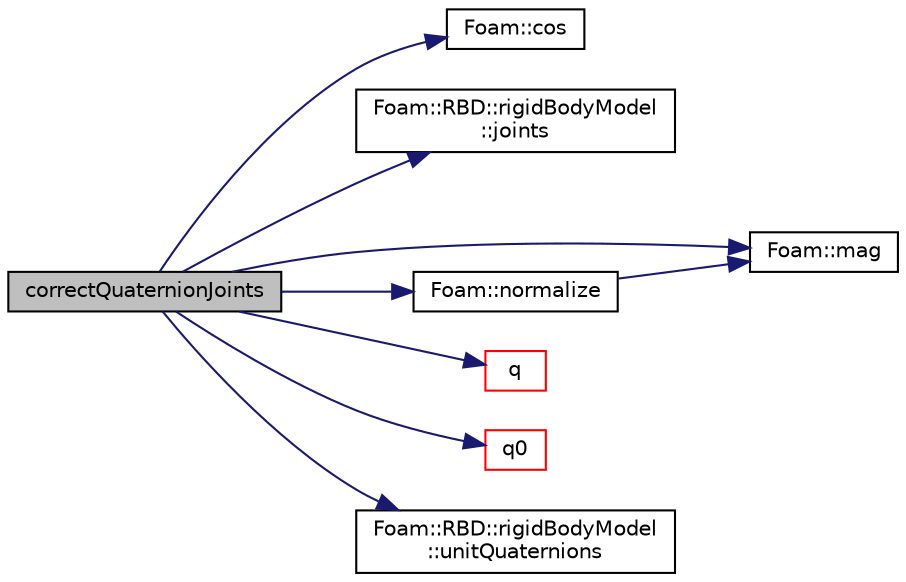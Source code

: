 digraph "correctQuaternionJoints"
{
  bgcolor="transparent";
  edge [fontname="Helvetica",fontsize="10",labelfontname="Helvetica",labelfontsize="10"];
  node [fontname="Helvetica",fontsize="10",shape=record];
  rankdir="LR";
  Node1 [label="correctQuaternionJoints",height=0.2,width=0.4,color="black", fillcolor="grey75", style="filled", fontcolor="black"];
  Node1 -> Node2 [color="midnightblue",fontsize="10",style="solid",fontname="Helvetica"];
  Node2 [label="Foam::cos",height=0.2,width=0.4,color="black",URL="$a10974.html#aebb41a148f7cf44b63e12f69e487e49f"];
  Node1 -> Node3 [color="midnightblue",fontsize="10",style="solid",fontname="Helvetica"];
  Node3 [label="Foam::RBD::rigidBodyModel\l::joints",height=0.2,width=0.4,color="black",URL="$a02255.html#a6c91b8aeea01e017ab889ad9f29b48d6",tooltip="Return the list of joints in the model. "];
  Node1 -> Node4 [color="midnightblue",fontsize="10",style="solid",fontname="Helvetica"];
  Node4 [label="Foam::mag",height=0.2,width=0.4,color="black",URL="$a10974.html#a929da2a3fdcf3dacbbe0487d3a330dae"];
  Node1 -> Node5 [color="midnightblue",fontsize="10",style="solid",fontname="Helvetica"];
  Node5 [label="Foam::normalize",height=0.2,width=0.4,color="black",URL="$a10974.html#a9d8b0222f6097fc2249f01ec8b333b7e",tooltip="Return the normalized (unit) quaternion of the given quaternion. "];
  Node5 -> Node4 [color="midnightblue",fontsize="10",style="solid",fontname="Helvetica"];
  Node1 -> Node6 [color="midnightblue",fontsize="10",style="solid",fontname="Helvetica"];
  Node6 [label="q",height=0.2,width=0.4,color="red",URL="$a02258.html#ad9e9d94c85b5e1364e119c7d176fad62",tooltip="Return the current joint position and orientation. "];
  Node1 -> Node7 [color="midnightblue",fontsize="10",style="solid",fontname="Helvetica"];
  Node7 [label="q0",height=0.2,width=0.4,color="red",URL="$a02258.html#a0c9255db2791c9bc0e849c2ee1d02ae3",tooltip="Return the current joint position and orientation. "];
  Node1 -> Node8 [color="midnightblue",fontsize="10",style="solid",fontname="Helvetica"];
  Node8 [label="Foam::RBD::rigidBodyModel\l::unitQuaternions",height=0.2,width=0.4,color="black",URL="$a02255.html#af6887a9154f7e90795edb412dc06d143",tooltip="Return true if any of the joints using quaternions. "];
}
